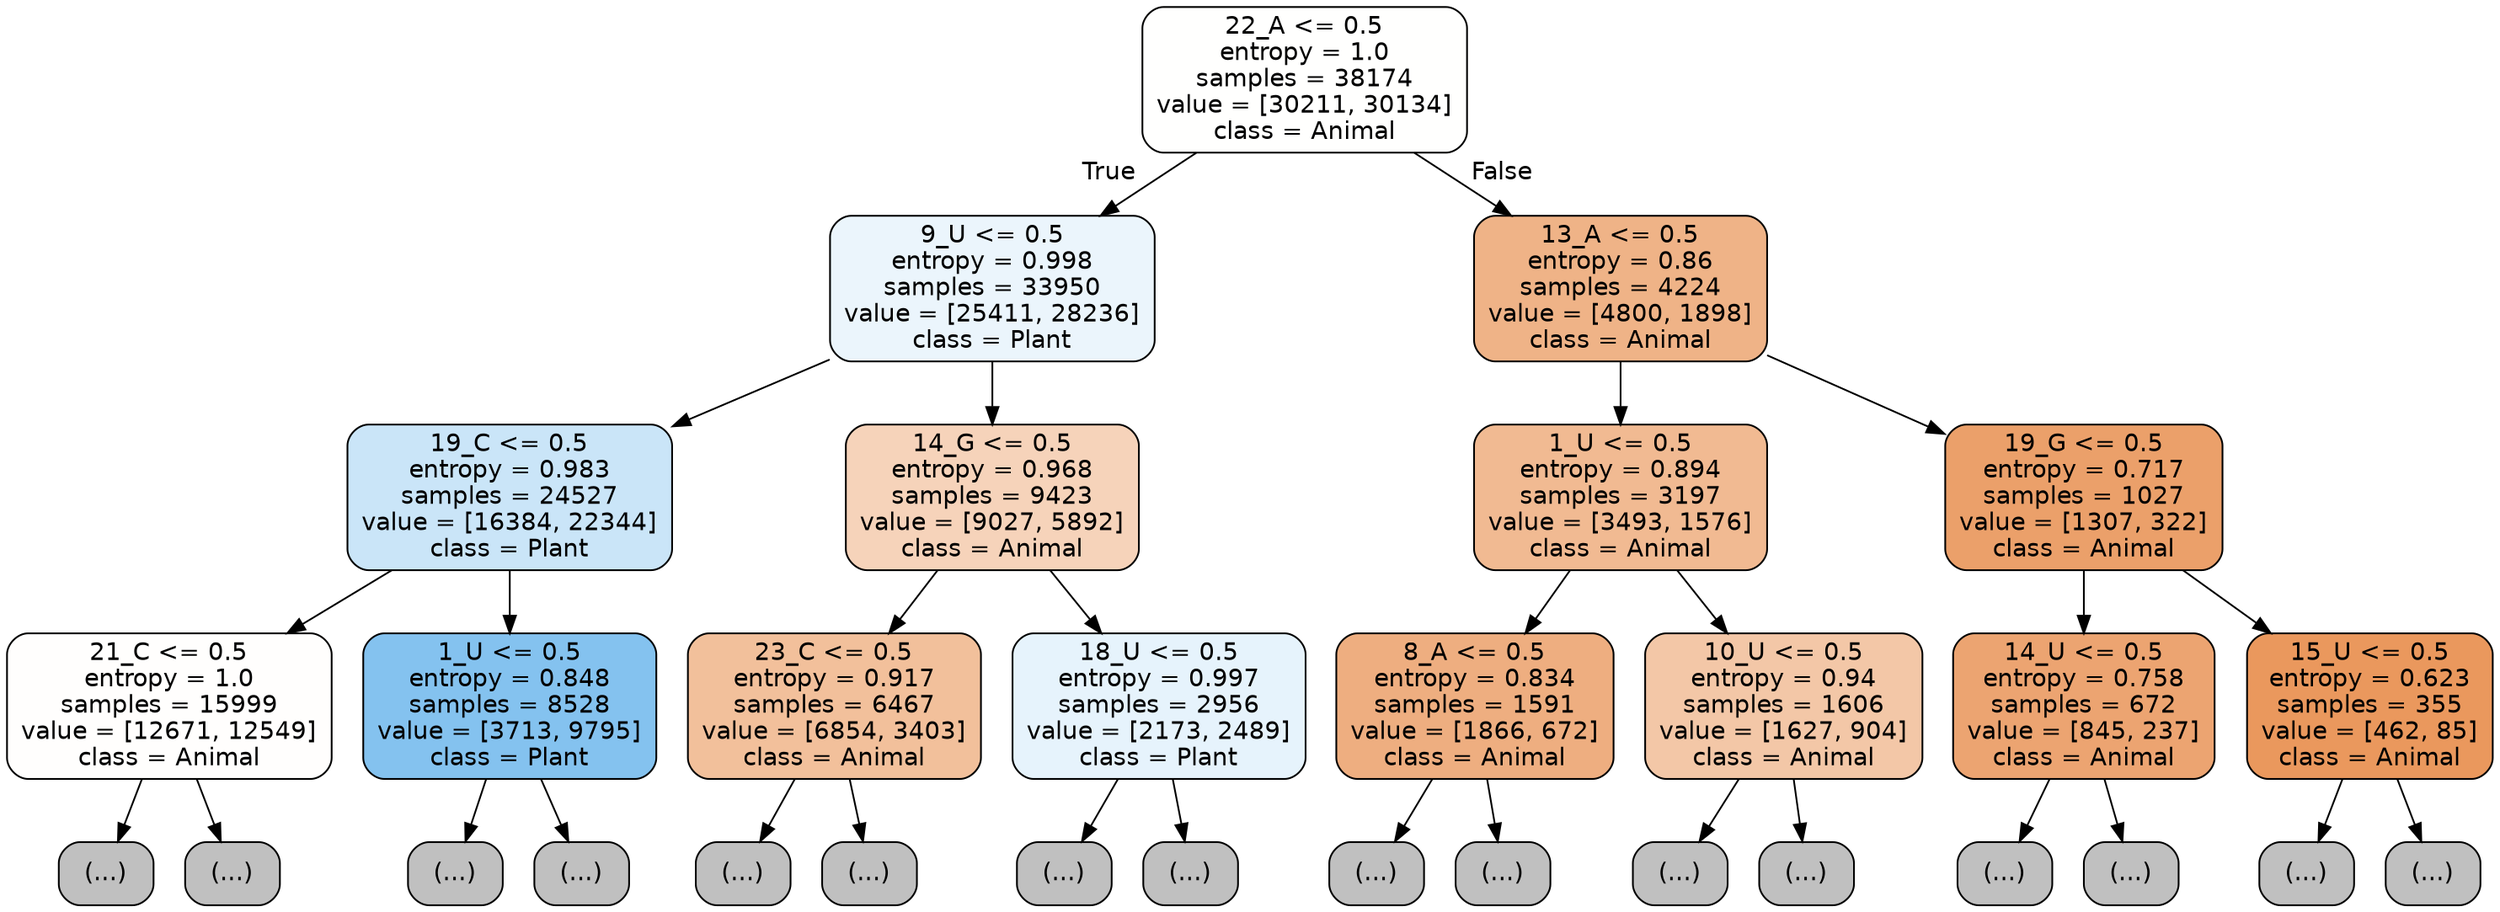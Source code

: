 digraph Tree {
node [shape=box, style="filled, rounded", color="black", fontname="helvetica"] ;
edge [fontname="helvetica"] ;
0 [label="22_A <= 0.5\nentropy = 1.0\nsamples = 38174\nvalue = [30211, 30134]\nclass = Animal", fillcolor="#fffffe"] ;
1 [label="9_U <= 0.5\nentropy = 0.998\nsamples = 33950\nvalue = [25411, 28236]\nclass = Plant", fillcolor="#ebf5fc"] ;
0 -> 1 [labeldistance=2.5, labelangle=45, headlabel="True"] ;
2 [label="19_C <= 0.5\nentropy = 0.983\nsamples = 24527\nvalue = [16384, 22344]\nclass = Plant", fillcolor="#cae5f8"] ;
1 -> 2 ;
3 [label="21_C <= 0.5\nentropy = 1.0\nsamples = 15999\nvalue = [12671, 12549]\nclass = Animal", fillcolor="#fffefd"] ;
2 -> 3 ;
4 [label="(...)", fillcolor="#C0C0C0"] ;
3 -> 4 ;
6515 [label="(...)", fillcolor="#C0C0C0"] ;
3 -> 6515 ;
8258 [label="1_U <= 0.5\nentropy = 0.848\nsamples = 8528\nvalue = [3713, 9795]\nclass = Plant", fillcolor="#84c2ef"] ;
2 -> 8258 ;
8259 [label="(...)", fillcolor="#C0C0C0"] ;
8258 -> 8259 ;
9818 [label="(...)", fillcolor="#C0C0C0"] ;
8258 -> 9818 ;
10921 [label="14_G <= 0.5\nentropy = 0.968\nsamples = 9423\nvalue = [9027, 5892]\nclass = Animal", fillcolor="#f6d3ba"] ;
1 -> 10921 ;
10922 [label="23_C <= 0.5\nentropy = 0.917\nsamples = 6467\nvalue = [6854, 3403]\nclass = Animal", fillcolor="#f2c09b"] ;
10921 -> 10922 ;
10923 [label="(...)", fillcolor="#C0C0C0"] ;
10922 -> 10923 ;
14012 [label="(...)", fillcolor="#C0C0C0"] ;
10922 -> 14012 ;
14119 [label="18_U <= 0.5\nentropy = 0.997\nsamples = 2956\nvalue = [2173, 2489]\nclass = Plant", fillcolor="#e6f3fc"] ;
10921 -> 14119 ;
14120 [label="(...)", fillcolor="#C0C0C0"] ;
14119 -> 14120 ;
14905 [label="(...)", fillcolor="#C0C0C0"] ;
14119 -> 14905 ;
15164 [label="13_A <= 0.5\nentropy = 0.86\nsamples = 4224\nvalue = [4800, 1898]\nclass = Animal", fillcolor="#efb387"] ;
0 -> 15164 [labeldistance=2.5, labelangle=-45, headlabel="False"] ;
15165 [label="1_U <= 0.5\nentropy = 0.894\nsamples = 3197\nvalue = [3493, 1576]\nclass = Animal", fillcolor="#f1ba92"] ;
15164 -> 15165 ;
15166 [label="8_A <= 0.5\nentropy = 0.834\nsamples = 1591\nvalue = [1866, 672]\nclass = Animal", fillcolor="#eeae80"] ;
15165 -> 15166 ;
15167 [label="(...)", fillcolor="#C0C0C0"] ;
15166 -> 15167 ;
15732 [label="(...)", fillcolor="#C0C0C0"] ;
15166 -> 15732 ;
15915 [label="10_U <= 0.5\nentropy = 0.94\nsamples = 1606\nvalue = [1627, 904]\nclass = Animal", fillcolor="#f3c7a7"] ;
15165 -> 15915 ;
15916 [label="(...)", fillcolor="#C0C0C0"] ;
15915 -> 15916 ;
16419 [label="(...)", fillcolor="#C0C0C0"] ;
15915 -> 16419 ;
16614 [label="19_G <= 0.5\nentropy = 0.717\nsamples = 1027\nvalue = [1307, 322]\nclass = Animal", fillcolor="#eba06a"] ;
15164 -> 16614 ;
16615 [label="14_U <= 0.5\nentropy = 0.758\nsamples = 672\nvalue = [845, 237]\nclass = Animal", fillcolor="#eca471"] ;
16614 -> 16615 ;
16616 [label="(...)", fillcolor="#C0C0C0"] ;
16615 -> 16616 ;
16829 [label="(...)", fillcolor="#C0C0C0"] ;
16615 -> 16829 ;
16918 [label="15_U <= 0.5\nentropy = 0.623\nsamples = 355\nvalue = [462, 85]\nclass = Animal", fillcolor="#ea985d"] ;
16614 -> 16918 ;
16919 [label="(...)", fillcolor="#C0C0C0"] ;
16918 -> 16919 ;
16998 [label="(...)", fillcolor="#C0C0C0"] ;
16918 -> 16998 ;
}
